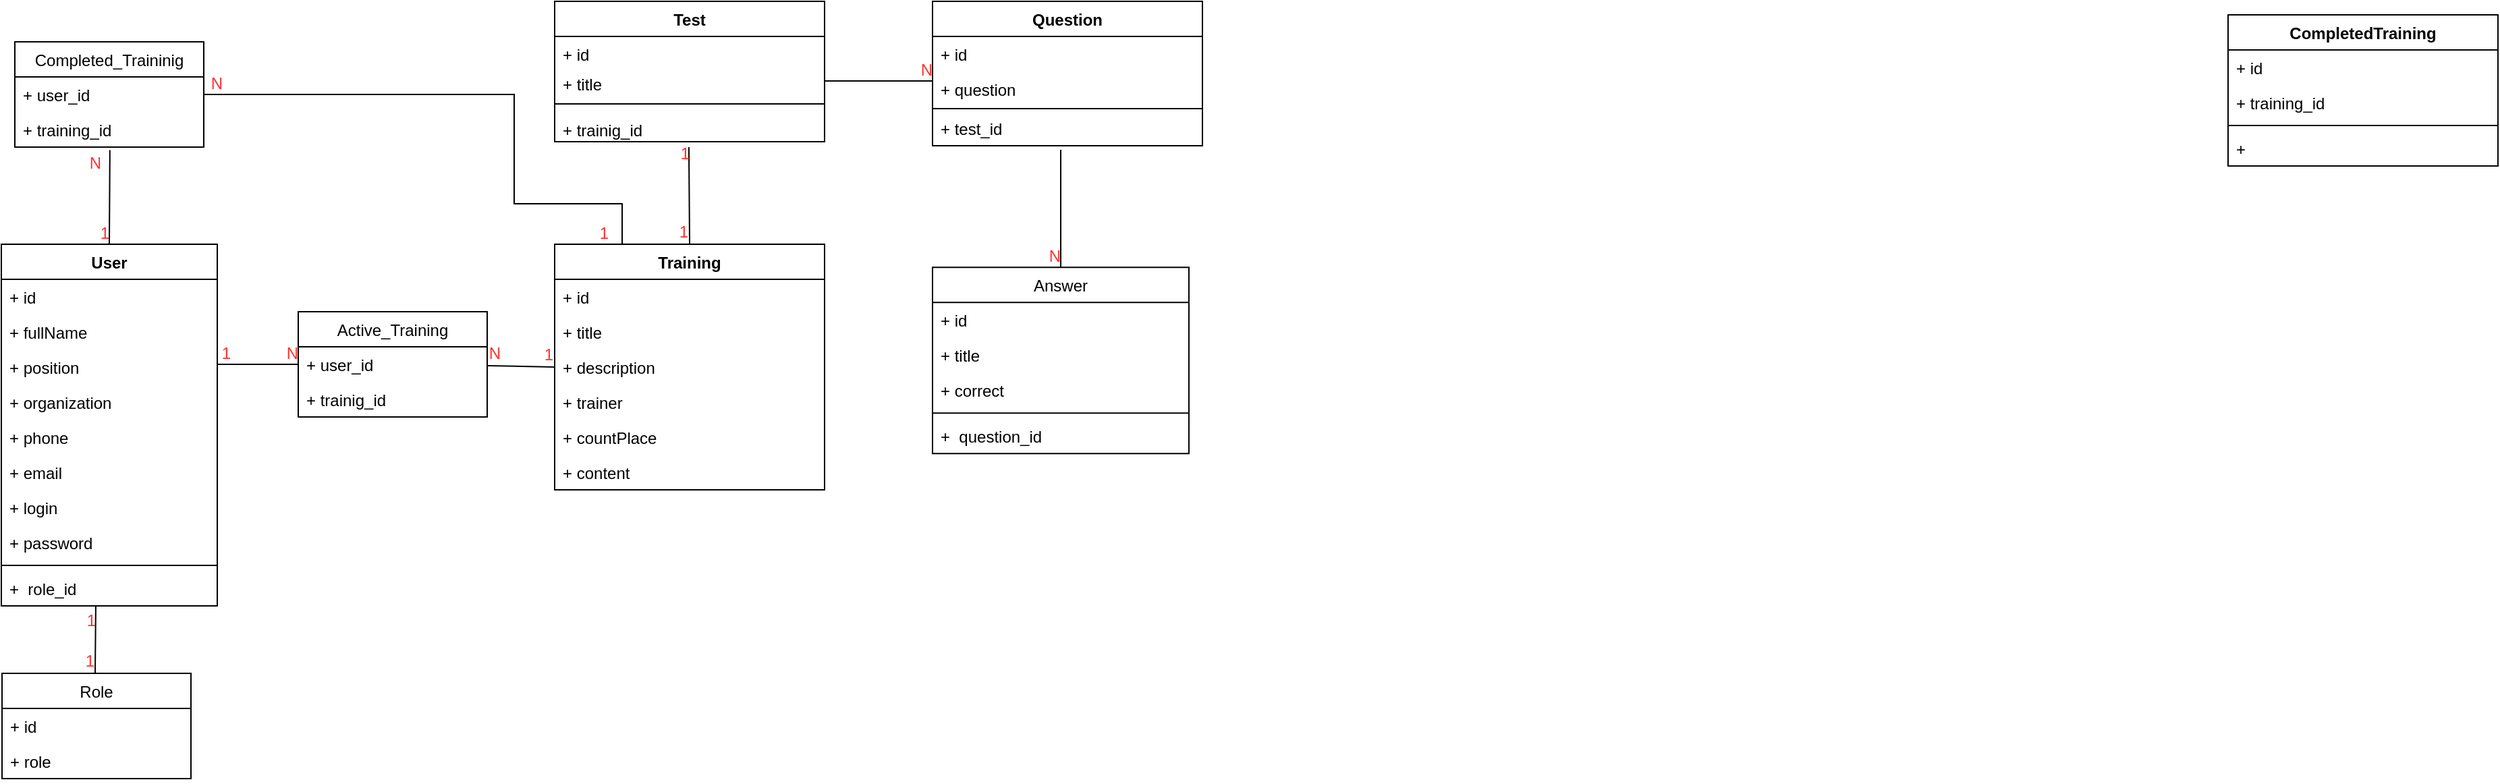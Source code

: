 <mxfile version="20.5.3" type="embed"><diagram id="b-JTFg7G2wPBGt9F7NPq" name="Страница 3"><mxGraphModel dx="1806" dy="647" grid="0" gridSize="10" guides="1" tooltips="1" connect="1" arrows="1" fold="1" page="0" pageScale="1" pageWidth="827" pageHeight="1169" math="0" shadow="0"><root><mxCell id="0"/><mxCell id="1" parent="0"/><mxCell id="10" style="edgeStyle=orthogonalEdgeStyle;rounded=0;orthogonalLoop=1;jettySize=auto;html=1;exitX=0.25;exitY=0;exitDx=0;exitDy=0;entryX=1;entryY=0.5;entryDx=0;entryDy=0;strokeWidth=1;endArrow=none;endFill=0;endSize=11;" parent="1" source="dLbJjMNOY3qdDr_vr_wL-9" target="3" edge="1"><mxGeometry relative="1" as="geometry"><Array as="points"><mxPoint x="-20" y="280"/><mxPoint x="-100" y="280"/><mxPoint x="-100" y="199"/></Array></mxGeometry></mxCell><mxCell id="dLbJjMNOY3qdDr_vr_wL-9" value="Training" style="swimlane;fontStyle=1;align=center;verticalAlign=top;childLayout=stackLayout;horizontal=1;startSize=26;horizontalStack=0;resizeParent=1;resizeParentMax=0;resizeLast=0;collapsible=1;marginBottom=0;strokeWidth=1;" parent="1" vertex="1"><mxGeometry x="-70" y="310" width="200" height="182" as="geometry"/></mxCell><mxCell id="dLbJjMNOY3qdDr_vr_wL-10" value="+ id" style="text;strokeColor=none;fillColor=none;align=left;verticalAlign=top;spacingLeft=4;spacingRight=4;overflow=hidden;rotatable=0;points=[[0,0.5],[1,0.5]];portConstraint=eastwest;" parent="dLbJjMNOY3qdDr_vr_wL-9" vertex="1"><mxGeometry y="26" width="200" height="26" as="geometry"/></mxCell><mxCell id="dLbJjMNOY3qdDr_vr_wL-33" value="+ title" style="text;strokeColor=none;fillColor=none;align=left;verticalAlign=top;spacingLeft=4;spacingRight=4;overflow=hidden;rotatable=0;points=[[0,0.5],[1,0.5]];portConstraint=eastwest;" parent="dLbJjMNOY3qdDr_vr_wL-9" vertex="1"><mxGeometry y="52" width="200" height="26" as="geometry"/></mxCell><mxCell id="dLbJjMNOY3qdDr_vr_wL-34" value="+ description" style="text;strokeColor=none;fillColor=none;align=left;verticalAlign=top;spacingLeft=4;spacingRight=4;overflow=hidden;rotatable=0;points=[[0,0.5],[1,0.5]];portConstraint=eastwest;" parent="dLbJjMNOY3qdDr_vr_wL-9" vertex="1"><mxGeometry y="78" width="200" height="26" as="geometry"/></mxCell><mxCell id="dLbJjMNOY3qdDr_vr_wL-35" value="+ trainer" style="text;strokeColor=none;fillColor=none;align=left;verticalAlign=top;spacingLeft=4;spacingRight=4;overflow=hidden;rotatable=0;points=[[0,0.5],[1,0.5]];portConstraint=eastwest;" parent="dLbJjMNOY3qdDr_vr_wL-9" vertex="1"><mxGeometry y="104" width="200" height="26" as="geometry"/></mxCell><mxCell id="dLbJjMNOY3qdDr_vr_wL-36" value="+ countPlace" style="text;strokeColor=none;fillColor=none;align=left;verticalAlign=top;spacingLeft=4;spacingRight=4;overflow=hidden;rotatable=0;points=[[0,0.5],[1,0.5]];portConstraint=eastwest;" parent="dLbJjMNOY3qdDr_vr_wL-9" vertex="1"><mxGeometry y="130" width="200" height="26" as="geometry"/></mxCell><mxCell id="23" value="+ content" style="text;strokeColor=none;fillColor=none;align=left;verticalAlign=top;spacingLeft=4;spacingRight=4;overflow=hidden;rotatable=0;points=[[0,0.5],[1,0.5]];portConstraint=eastwest;" parent="dLbJjMNOY3qdDr_vr_wL-9" vertex="1"><mxGeometry y="156" width="200" height="26" as="geometry"/></mxCell><mxCell id="dLbJjMNOY3qdDr_vr_wL-13" value="Answer" style="swimlane;fontStyle=0;align=center;verticalAlign=top;childLayout=stackLayout;horizontal=1;startSize=26;horizontalStack=0;resizeParent=1;resizeParentMax=0;resizeLast=0;collapsible=1;marginBottom=0;strokeWidth=1;" parent="1" vertex="1"><mxGeometry x="210" y="327.16" width="190" height="138" as="geometry"/></mxCell><mxCell id="dLbJjMNOY3qdDr_vr_wL-14" value="+ id" style="text;strokeColor=none;fillColor=none;align=left;verticalAlign=top;spacingLeft=4;spacingRight=4;overflow=hidden;rotatable=0;points=[[0,0.5],[1,0.5]];portConstraint=eastwest;" parent="dLbJjMNOY3qdDr_vr_wL-13" vertex="1"><mxGeometry y="26" width="190" height="26" as="geometry"/></mxCell><mxCell id="dLbJjMNOY3qdDr_vr_wL-29" value="+ title" style="text;strokeColor=none;fillColor=none;align=left;verticalAlign=top;spacingLeft=4;spacingRight=4;overflow=hidden;rotatable=0;points=[[0,0.5],[1,0.5]];portConstraint=eastwest;" parent="dLbJjMNOY3qdDr_vr_wL-13" vertex="1"><mxGeometry y="52" width="190" height="26" as="geometry"/></mxCell><mxCell id="dLbJjMNOY3qdDr_vr_wL-30" value="+ correct" style="text;strokeColor=none;fillColor=none;align=left;verticalAlign=top;spacingLeft=4;spacingRight=4;overflow=hidden;rotatable=0;points=[[0,0.5],[1,0.5]];portConstraint=eastwest;" parent="dLbJjMNOY3qdDr_vr_wL-13" vertex="1"><mxGeometry y="78" width="190" height="26" as="geometry"/></mxCell><mxCell id="dLbJjMNOY3qdDr_vr_wL-15" value="" style="line;strokeWidth=1;fillColor=none;align=left;verticalAlign=middle;spacingTop=-1;spacingLeft=3;spacingRight=3;rotatable=0;labelPosition=right;points=[];portConstraint=eastwest;" parent="dLbJjMNOY3qdDr_vr_wL-13" vertex="1"><mxGeometry y="104" width="190" height="8" as="geometry"/></mxCell><mxCell id="dLbJjMNOY3qdDr_vr_wL-16" value="+  question_id" style="text;strokeColor=none;fillColor=none;align=left;verticalAlign=top;spacingLeft=4;spacingRight=4;overflow=hidden;rotatable=0;points=[[0,0.5],[1,0.5]];portConstraint=eastwest;" parent="dLbJjMNOY3qdDr_vr_wL-13" vertex="1"><mxGeometry y="112" width="190" height="26" as="geometry"/></mxCell><mxCell id="dLbJjMNOY3qdDr_vr_wL-17" value="Question" style="swimlane;fontStyle=1;align=center;verticalAlign=top;childLayout=stackLayout;horizontal=1;startSize=26;horizontalStack=0;resizeParent=1;resizeParentMax=0;resizeLast=0;collapsible=1;marginBottom=0;strokeWidth=1;" parent="1" vertex="1"><mxGeometry x="210" y="130" width="200" height="107" as="geometry"/></mxCell><mxCell id="dLbJjMNOY3qdDr_vr_wL-18" value="+ id" style="text;strokeColor=none;fillColor=none;align=left;verticalAlign=top;spacingLeft=4;spacingRight=4;overflow=hidden;rotatable=0;points=[[0,0.5],[1,0.5]];portConstraint=eastwest;" parent="dLbJjMNOY3qdDr_vr_wL-17" vertex="1"><mxGeometry y="26" width="200" height="26" as="geometry"/></mxCell><mxCell id="dLbJjMNOY3qdDr_vr_wL-32" value="+ question" style="text;strokeColor=none;fillColor=none;align=left;verticalAlign=top;spacingLeft=4;spacingRight=4;overflow=hidden;rotatable=0;points=[[0,0.5],[1,0.5]];portConstraint=eastwest;" parent="dLbJjMNOY3qdDr_vr_wL-17" vertex="1"><mxGeometry y="52" width="200" height="26" as="geometry"/></mxCell><mxCell id="dLbJjMNOY3qdDr_vr_wL-19" value="" style="line;strokeWidth=1;fillColor=none;align=left;verticalAlign=middle;spacingTop=-1;spacingLeft=3;spacingRight=3;rotatable=0;labelPosition=right;points=[];portConstraint=eastwest;" parent="dLbJjMNOY3qdDr_vr_wL-17" vertex="1"><mxGeometry y="78" width="200" height="3" as="geometry"/></mxCell><mxCell id="17" value="+ test_id" style="text;strokeColor=none;fillColor=none;align=left;verticalAlign=top;spacingLeft=4;spacingRight=4;overflow=hidden;rotatable=0;points=[[0,0.5],[1,0.5]];portConstraint=eastwest;" parent="dLbJjMNOY3qdDr_vr_wL-17" vertex="1"><mxGeometry y="81" width="200" height="26" as="geometry"/></mxCell><mxCell id="dLbJjMNOY3qdDr_vr_wL-21" value="Test" style="swimlane;fontStyle=1;align=center;verticalAlign=top;childLayout=stackLayout;horizontal=1;startSize=26;horizontalStack=0;resizeParent=1;resizeParentMax=0;resizeLast=0;collapsible=1;marginBottom=0;strokeWidth=1;" parent="1" vertex="1"><mxGeometry x="-70" y="130" width="200" height="104" as="geometry"/></mxCell><mxCell id="t5kEjnN1whmofkZflR2o-26" value="+ id" style="text;strokeColor=none;fillColor=none;align=left;verticalAlign=top;spacingLeft=4;spacingRight=4;overflow=hidden;rotatable=0;points=[[0,0.5],[1,0.5]];portConstraint=eastwest;" parent="dLbJjMNOY3qdDr_vr_wL-21" vertex="1"><mxGeometry y="26" width="200" height="22" as="geometry"/></mxCell><mxCell id="dLbJjMNOY3qdDr_vr_wL-22" value="+ title" style="text;strokeColor=none;fillColor=none;align=left;verticalAlign=top;spacingLeft=4;spacingRight=4;overflow=hidden;rotatable=0;points=[[0,0.5],[1,0.5]];portConstraint=eastwest;" parent="dLbJjMNOY3qdDr_vr_wL-21" vertex="1"><mxGeometry y="48" width="200" height="22" as="geometry"/></mxCell><mxCell id="dLbJjMNOY3qdDr_vr_wL-23" value="" style="line;strokeWidth=1;fillColor=none;align=left;verticalAlign=middle;spacingTop=-1;spacingLeft=3;spacingRight=3;rotatable=0;labelPosition=right;points=[];portConstraint=eastwest;" parent="dLbJjMNOY3qdDr_vr_wL-21" vertex="1"><mxGeometry y="70" width="200" height="12" as="geometry"/></mxCell><mxCell id="16" value="+ trainig_id" style="text;strokeColor=none;fillColor=none;align=left;verticalAlign=top;spacingLeft=4;spacingRight=4;overflow=hidden;rotatable=0;points=[[0,0.5],[1,0.5]];portConstraint=eastwest;" parent="dLbJjMNOY3qdDr_vr_wL-21" vertex="1"><mxGeometry y="82" width="200" height="22" as="geometry"/></mxCell><mxCell id="dLbJjMNOY3qdDr_vr_wL-25" value="User" style="swimlane;fontStyle=1;align=center;verticalAlign=top;childLayout=stackLayout;horizontal=1;startSize=26;horizontalStack=0;resizeParent=1;resizeParentMax=0;resizeLast=0;collapsible=1;marginBottom=0;strokeWidth=1;" parent="1" vertex="1"><mxGeometry x="-480" y="310" width="160" height="268" as="geometry"/></mxCell><mxCell id="dLbJjMNOY3qdDr_vr_wL-26" value="+ id" style="text;strokeColor=none;fillColor=none;align=left;verticalAlign=top;spacingLeft=4;spacingRight=4;overflow=hidden;rotatable=0;points=[[0,0.5],[1,0.5]];portConstraint=eastwest;" parent="dLbJjMNOY3qdDr_vr_wL-25" vertex="1"><mxGeometry y="26" width="160" height="26" as="geometry"/></mxCell><mxCell id="dLbJjMNOY3qdDr_vr_wL-37" value="+ fullName" style="text;strokeColor=none;fillColor=none;align=left;verticalAlign=top;spacingLeft=4;spacingRight=4;overflow=hidden;rotatable=0;points=[[0,0.5],[1,0.5]];portConstraint=eastwest;" parent="dLbJjMNOY3qdDr_vr_wL-25" vertex="1"><mxGeometry y="52" width="160" height="26" as="geometry"/></mxCell><mxCell id="dLbJjMNOY3qdDr_vr_wL-38" value="+ position" style="text;strokeColor=none;fillColor=none;align=left;verticalAlign=top;spacingLeft=4;spacingRight=4;overflow=hidden;rotatable=0;points=[[0,0.5],[1,0.5]];portConstraint=eastwest;" parent="dLbJjMNOY3qdDr_vr_wL-25" vertex="1"><mxGeometry y="78" width="160" height="26" as="geometry"/></mxCell><mxCell id="dLbJjMNOY3qdDr_vr_wL-40" value="+ organization" style="text;strokeColor=none;fillColor=none;align=left;verticalAlign=top;spacingLeft=4;spacingRight=4;overflow=hidden;rotatable=0;points=[[0,0.5],[1,0.5]];portConstraint=eastwest;" parent="dLbJjMNOY3qdDr_vr_wL-25" vertex="1"><mxGeometry y="104" width="160" height="26" as="geometry"/></mxCell><mxCell id="dLbJjMNOY3qdDr_vr_wL-41" value="+ phone" style="text;strokeColor=none;fillColor=none;align=left;verticalAlign=top;spacingLeft=4;spacingRight=4;overflow=hidden;rotatable=0;points=[[0,0.5],[1,0.5]];portConstraint=eastwest;" parent="dLbJjMNOY3qdDr_vr_wL-25" vertex="1"><mxGeometry y="130" width="160" height="26" as="geometry"/></mxCell><mxCell id="dLbJjMNOY3qdDr_vr_wL-39" value="+ email" style="text;strokeColor=none;fillColor=none;align=left;verticalAlign=top;spacingLeft=4;spacingRight=4;overflow=hidden;rotatable=0;points=[[0,0.5],[1,0.5]];portConstraint=eastwest;" parent="dLbJjMNOY3qdDr_vr_wL-25" vertex="1"><mxGeometry y="156" width="160" height="26" as="geometry"/></mxCell><mxCell id="dLbJjMNOY3qdDr_vr_wL-42" value="+ login" style="text;strokeColor=none;fillColor=none;align=left;verticalAlign=top;spacingLeft=4;spacingRight=4;overflow=hidden;rotatable=0;points=[[0,0.5],[1,0.5]];portConstraint=eastwest;" parent="dLbJjMNOY3qdDr_vr_wL-25" vertex="1"><mxGeometry y="182" width="160" height="26" as="geometry"/></mxCell><mxCell id="18" value="+ password" style="text;strokeColor=none;fillColor=none;align=left;verticalAlign=top;spacingLeft=4;spacingRight=4;overflow=hidden;rotatable=0;points=[[0,0.5],[1,0.5]];portConstraint=eastwest;" parent="dLbJjMNOY3qdDr_vr_wL-25" vertex="1"><mxGeometry y="208" width="160" height="26" as="geometry"/></mxCell><mxCell id="dLbJjMNOY3qdDr_vr_wL-27" value="" style="line;strokeWidth=1;fillColor=none;align=left;verticalAlign=middle;spacingTop=-1;spacingLeft=3;spacingRight=3;rotatable=0;labelPosition=right;points=[];portConstraint=eastwest;" parent="dLbJjMNOY3qdDr_vr_wL-25" vertex="1"><mxGeometry y="234" width="160" height="8" as="geometry"/></mxCell><mxCell id="dLbJjMNOY3qdDr_vr_wL-28" value="+  role_id " style="text;strokeColor=none;fillColor=none;align=left;verticalAlign=top;spacingLeft=4;spacingRight=4;overflow=hidden;rotatable=0;points=[[0,0.5],[1,0.5]];portConstraint=eastwest;fontColor=#000000;" parent="dLbJjMNOY3qdDr_vr_wL-25" vertex="1"><mxGeometry y="242" width="160" height="26" as="geometry"/></mxCell><mxCell id="t5kEjnN1whmofkZflR2o-10" value="CompletedTraining" style="swimlane;fontStyle=1;align=center;verticalAlign=top;childLayout=stackLayout;horizontal=1;startSize=26;horizontalStack=0;resizeParent=1;resizeParentMax=0;resizeLast=0;collapsible=1;marginBottom=0;" parent="1" vertex="1"><mxGeometry x="1170" y="140" width="200" height="112" as="geometry"/></mxCell><mxCell id="t5kEjnN1whmofkZflR2o-11" value="+ id" style="text;strokeColor=none;fillColor=none;align=left;verticalAlign=top;spacingLeft=4;spacingRight=4;overflow=hidden;rotatable=0;points=[[0,0.5],[1,0.5]];portConstraint=eastwest;" parent="t5kEjnN1whmofkZflR2o-10" vertex="1"><mxGeometry y="26" width="200" height="26" as="geometry"/></mxCell><mxCell id="t5kEjnN1whmofkZflR2o-12" value="+ training_id" style="text;strokeColor=none;fillColor=none;align=left;verticalAlign=top;spacingLeft=4;spacingRight=4;overflow=hidden;rotatable=0;points=[[0,0.5],[1,0.5]];portConstraint=eastwest;" parent="t5kEjnN1whmofkZflR2o-10" vertex="1"><mxGeometry y="52" width="200" height="26" as="geometry"/></mxCell><mxCell id="t5kEjnN1whmofkZflR2o-16" value="" style="line;strokeWidth=1;fillColor=none;align=left;verticalAlign=middle;spacingTop=-1;spacingLeft=3;spacingRight=3;rotatable=0;labelPosition=right;points=[];portConstraint=eastwest;" parent="t5kEjnN1whmofkZflR2o-10" vertex="1"><mxGeometry y="78" width="200" height="8" as="geometry"/></mxCell><mxCell id="t5kEjnN1whmofkZflR2o-17" value="+ " style="text;strokeColor=none;fillColor=none;align=left;verticalAlign=top;spacingLeft=4;spacingRight=4;overflow=hidden;rotatable=0;points=[[0,0.5],[1,0.5]];portConstraint=eastwest;" parent="t5kEjnN1whmofkZflR2o-10" vertex="1"><mxGeometry y="86" width="200" height="26" as="geometry"/></mxCell><mxCell id="t5kEjnN1whmofkZflR2o-22" value="" style="endArrow=none;html=1;rounded=0;fontColor=#FF3333;entryX=0.5;entryY=0;entryDx=0;entryDy=0;strokeWidth=1;" parent="1" target="dLbJjMNOY3qdDr_vr_wL-13" edge="1"><mxGeometry relative="1" as="geometry"><mxPoint x="305" y="240" as="sourcePoint"/><mxPoint x="220" y="350" as="targetPoint"/></mxGeometry></mxCell><mxCell id="t5kEjnN1whmofkZflR2o-23" value="N" style="resizable=0;html=1;align=right;verticalAlign=bottom;fontColor=#FF3333;" parent="t5kEjnN1whmofkZflR2o-22" connectable="0" vertex="1"><mxGeometry x="1" relative="1" as="geometry"/></mxCell><mxCell id="t5kEjnN1whmofkZflR2o-24" value="" style="endArrow=none;html=1;rounded=0;fontColor=#FF3333;exitX=1;exitY=0.5;exitDx=0;exitDy=0;strokeWidth=1;" parent="1" source="dLbJjMNOY3qdDr_vr_wL-22" edge="1"><mxGeometry relative="1" as="geometry"><mxPoint x="160" y="160" as="sourcePoint"/><mxPoint x="210" y="189" as="targetPoint"/></mxGeometry></mxCell><mxCell id="t5kEjnN1whmofkZflR2o-25" value="N" style="resizable=0;html=1;align=right;verticalAlign=bottom;fontColor=#FF3333;" parent="t5kEjnN1whmofkZflR2o-24" connectable="0" vertex="1"><mxGeometry x="1" relative="1" as="geometry"/></mxCell><mxCell id="t5kEjnN1whmofkZflR2o-27" value="Role" style="swimlane;fontStyle=0;childLayout=stackLayout;horizontal=1;startSize=26;fillColor=none;horizontalStack=0;resizeParent=1;resizeParentMax=0;resizeLast=0;collapsible=1;marginBottom=0;fontColor=#000000;strokeWidth=1;" parent="1" vertex="1"><mxGeometry x="-479.5" y="628" width="140" height="78" as="geometry"/></mxCell><mxCell id="t5kEjnN1whmofkZflR2o-28" value="+ id" style="text;strokeColor=none;fillColor=none;align=left;verticalAlign=top;spacingLeft=4;spacingRight=4;overflow=hidden;rotatable=0;points=[[0,0.5],[1,0.5]];portConstraint=eastwest;fontColor=#000000;" parent="t5kEjnN1whmofkZflR2o-27" vertex="1"><mxGeometry y="26" width="140" height="26" as="geometry"/></mxCell><mxCell id="t5kEjnN1whmofkZflR2o-29" value="+ role" style="text;strokeColor=none;fillColor=none;align=left;verticalAlign=top;spacingLeft=4;spacingRight=4;overflow=hidden;rotatable=0;points=[[0,0.5],[1,0.5]];portConstraint=eastwest;fontColor=#000000;" parent="t5kEjnN1whmofkZflR2o-27" vertex="1"><mxGeometry y="52" width="140" height="26" as="geometry"/></mxCell><mxCell id="t5kEjnN1whmofkZflR2o-31" value="" style="endArrow=none;html=1;rounded=0;fontColor=#FF3333;entryX=0.5;entryY=0;entryDx=0;entryDy=0;strokeWidth=1;" parent="1" target="dLbJjMNOY3qdDr_vr_wL-9" edge="1"><mxGeometry relative="1" as="geometry"><mxPoint x="29.47" y="238" as="sourcePoint"/><mxPoint x="29.47" y="298" as="targetPoint"/></mxGeometry></mxCell><mxCell id="t5kEjnN1whmofkZflR2o-32" value="1" style="resizable=0;html=1;align=right;verticalAlign=bottom;fontColor=#FF3333;" parent="t5kEjnN1whmofkZflR2o-31" connectable="0" vertex="1"><mxGeometry x="1" relative="1" as="geometry"/></mxCell><mxCell id="t5kEjnN1whmofkZflR2o-33" value="" style="endArrow=none;html=1;rounded=0;fontColor=#FF3333;strokeWidth=1;" parent="1" edge="1"><mxGeometry relative="1" as="geometry"><mxPoint x="-410.03" y="578" as="sourcePoint"/><mxPoint x="-410.5" y="628" as="targetPoint"/></mxGeometry></mxCell><mxCell id="t5kEjnN1whmofkZflR2o-34" value="1" style="resizable=0;html=1;align=right;verticalAlign=bottom;fontColor=#FF3333;" parent="t5kEjnN1whmofkZflR2o-33" connectable="0" vertex="1"><mxGeometry x="1" relative="1" as="geometry"/></mxCell><mxCell id="t5kEjnN1whmofkZflR2o-35" value="1" style="resizable=0;html=1;align=right;verticalAlign=bottom;fontColor=#FF3333;" parent="1" connectable="0" vertex="1"><mxGeometry x="-409.5" y="597.998" as="geometry"/></mxCell><mxCell id="t5kEjnN1whmofkZflR2o-36" value="1" style="resizable=0;html=1;align=right;verticalAlign=bottom;fontColor=#FF3333;" parent="1" connectable="0" vertex="1"><mxGeometry x="30.0" y="251.998" as="geometry"/></mxCell><mxCell id="t5kEjnN1whmofkZflR2o-37" value="Active_Training" style="swimlane;fontStyle=0;childLayout=stackLayout;horizontal=1;startSize=26;fillColor=none;horizontalStack=0;resizeParent=1;resizeParentMax=0;resizeLast=0;collapsible=1;marginBottom=0;fontColor=#000000;strokeWidth=1;" parent="1" vertex="1"><mxGeometry x="-260" y="360" width="140" height="78" as="geometry"/></mxCell><mxCell id="t5kEjnN1whmofkZflR2o-38" value="+ user_id" style="text;strokeColor=none;fillColor=none;align=left;verticalAlign=top;spacingLeft=4;spacingRight=4;overflow=hidden;rotatable=0;points=[[0,0.5],[1,0.5]];portConstraint=eastwest;fontColor=#000000;" parent="t5kEjnN1whmofkZflR2o-37" vertex="1"><mxGeometry y="26" width="140" height="26" as="geometry"/></mxCell><mxCell id="t5kEjnN1whmofkZflR2o-39" value="+ trainig_id" style="text;strokeColor=none;fillColor=none;align=left;verticalAlign=top;spacingLeft=4;spacingRight=4;overflow=hidden;rotatable=0;points=[[0,0.5],[1,0.5]];portConstraint=eastwest;fontColor=#000000;" parent="t5kEjnN1whmofkZflR2o-37" vertex="1"><mxGeometry y="52" width="140" height="26" as="geometry"/></mxCell><mxCell id="t5kEjnN1whmofkZflR2o-41" value="" style="endArrow=none;html=1;rounded=0;fontColor=#FF3333;entryX=0;entryY=0.5;entryDx=0;entryDy=0;strokeWidth=1;" parent="1" target="t5kEjnN1whmofkZflR2o-38" edge="1"><mxGeometry relative="1" as="geometry"><mxPoint x="-320" y="399" as="sourcePoint"/><mxPoint x="-290" y="456" as="targetPoint"/></mxGeometry></mxCell><mxCell id="t5kEjnN1whmofkZflR2o-42" value="1" style="resizable=0;html=1;align=right;verticalAlign=bottom;fontColor=#FF3333;" parent="t5kEjnN1whmofkZflR2o-41" connectable="0" vertex="1"><mxGeometry x="1" relative="1" as="geometry"><mxPoint x="-50" as="offset"/></mxGeometry></mxCell><mxCell id="t5kEjnN1whmofkZflR2o-43" value="" style="endArrow=none;html=1;rounded=0;fontColor=#FF3333;entryX=0;entryY=0.5;entryDx=0;entryDy=0;strokeWidth=1;" parent="1" target="dLbJjMNOY3qdDr_vr_wL-34" edge="1"><mxGeometry relative="1" as="geometry"><mxPoint x="-120" y="400" as="sourcePoint"/><mxPoint x="-100" y="520" as="targetPoint"/></mxGeometry></mxCell><mxCell id="t5kEjnN1whmofkZflR2o-44" value="1" style="resizable=0;html=1;align=right;verticalAlign=bottom;fontColor=#FF3333;" parent="t5kEjnN1whmofkZflR2o-43" connectable="0" vertex="1"><mxGeometry x="1" relative="1" as="geometry"/></mxCell><mxCell id="t5kEjnN1whmofkZflR2o-45" value="N" style="resizable=0;html=1;align=right;verticalAlign=bottom;fontColor=#FF3333;" parent="1" connectable="0" vertex="1"><mxGeometry x="-260" y="399.0" as="geometry"/></mxCell><mxCell id="t5kEjnN1whmofkZflR2o-46" value="N" style="resizable=0;html=1;align=right;verticalAlign=bottom;fontColor=#FF3333;" parent="1" connectable="0" vertex="1"><mxGeometry x="-110" y="399.0" as="geometry"/></mxCell><mxCell id="2" value="Completed_Traininig" style="swimlane;fontStyle=0;childLayout=stackLayout;horizontal=1;startSize=26;fillColor=none;horizontalStack=0;resizeParent=1;resizeParentMax=0;resizeLast=0;collapsible=1;marginBottom=0;strokeWidth=1;" parent="1" vertex="1"><mxGeometry x="-470" y="160" width="140" height="78" as="geometry"/></mxCell><mxCell id="3" value="+ user_id" style="text;strokeColor=none;fillColor=none;align=left;verticalAlign=top;spacingLeft=4;spacingRight=4;overflow=hidden;rotatable=0;points=[[0,0.5],[1,0.5]];portConstraint=eastwest;" parent="2" vertex="1"><mxGeometry y="26" width="140" height="26" as="geometry"/></mxCell><mxCell id="4" value="+ training_id" style="text;strokeColor=none;fillColor=none;align=left;verticalAlign=top;spacingLeft=4;spacingRight=4;overflow=hidden;rotatable=0;points=[[0,0.5],[1,0.5]];portConstraint=eastwest;" parent="2" vertex="1"><mxGeometry y="52" width="140" height="26" as="geometry"/></mxCell><mxCell id="8" value="" style="endArrow=none;html=1;rounded=0;fontColor=#FF3333;exitX=0.5;exitY=0;exitDx=0;exitDy=0;entryX=0.503;entryY=1.085;entryDx=0;entryDy=0;entryPerimeter=0;strokeWidth=1;" parent="1" source="dLbJjMNOY3qdDr_vr_wL-25" target="4" edge="1"><mxGeometry relative="1" as="geometry"><mxPoint x="-400.09" y="250" as="sourcePoint"/><mxPoint x="-400.56" y="300" as="targetPoint"/></mxGeometry></mxCell><mxCell id="9" value="1" style="resizable=0;html=1;align=right;verticalAlign=bottom;fontColor=#FF3333;" parent="8" connectable="0" vertex="1"><mxGeometry x="1" relative="1" as="geometry"><mxPoint y="70" as="offset"/></mxGeometry></mxCell><mxCell id="11" value="1" style="resizable=0;html=1;align=right;verticalAlign=bottom;fontColor=#FF3333;" parent="1" connectable="0" vertex="1"><mxGeometry x="-29.999" y="310.001" as="geometry"/></mxCell><mxCell id="12" value="N" style="resizable=0;html=1;align=right;verticalAlign=bottom;fontColor=#FF3333;" parent="1" connectable="0" vertex="1"><mxGeometry x="-250" y="409.0" as="geometry"><mxPoint x="-156" y="-151" as="offset"/></mxGeometry></mxCell><mxCell id="13" value="N" style="resizable=0;html=1;align=right;verticalAlign=bottom;fontColor=#FF3333;" parent="1" connectable="0" vertex="1"><mxGeometry x="-160" y="350.0" as="geometry"><mxPoint x="-156" y="-151" as="offset"/></mxGeometry></mxCell></root></mxGraphModel></diagram></mxfile>